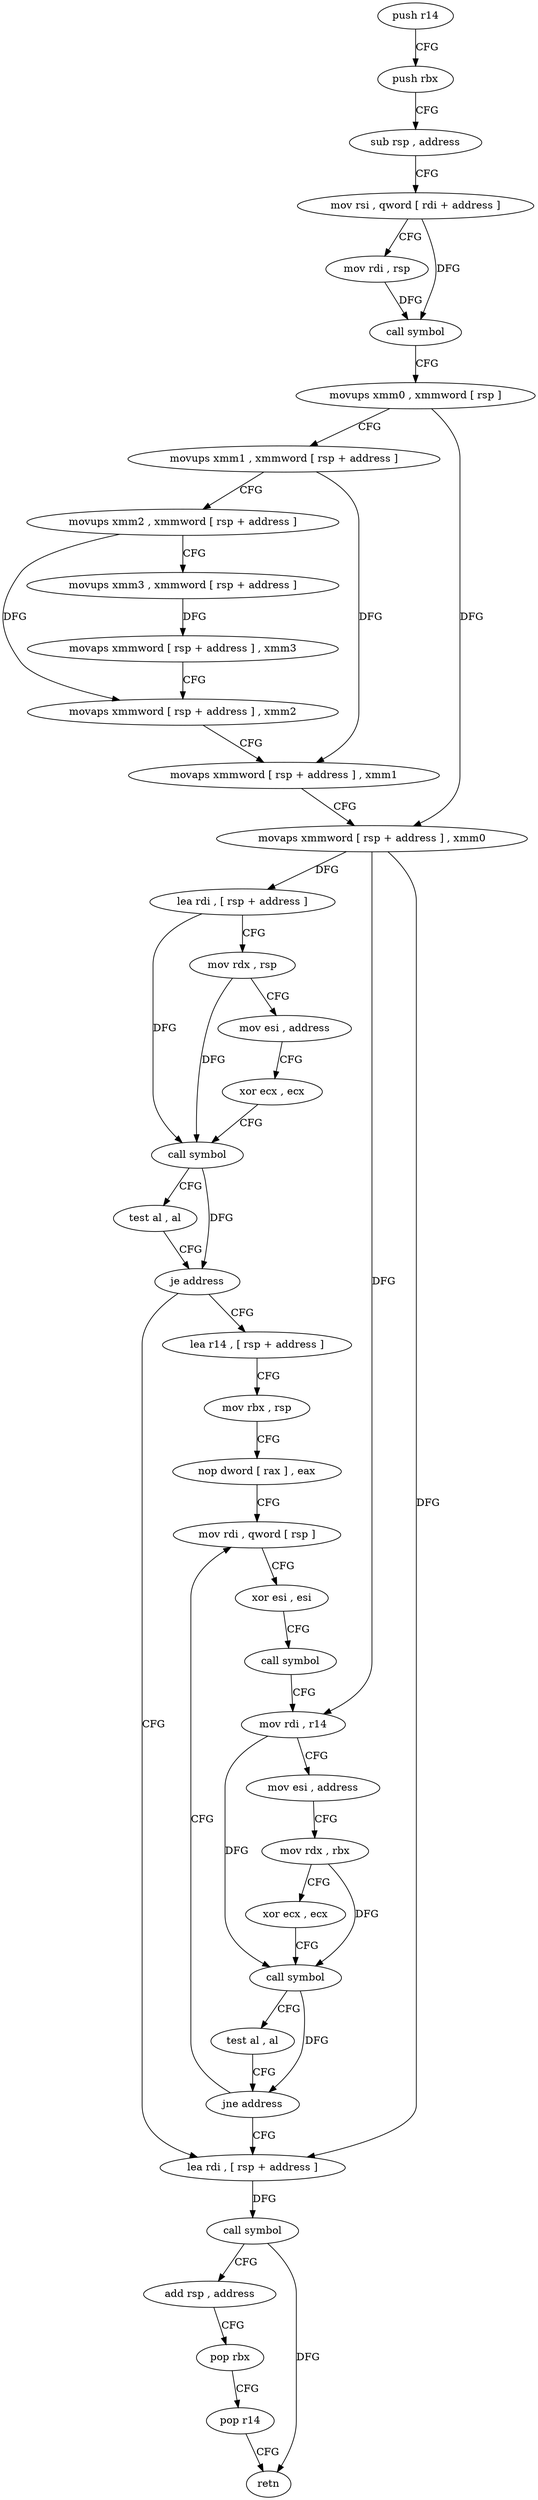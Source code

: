 digraph "func" {
"84512" [label = "push r14" ]
"84514" [label = "push rbx" ]
"84515" [label = "sub rsp , address" ]
"84522" [label = "mov rsi , qword [ rdi + address ]" ]
"84526" [label = "mov rdi , rsp" ]
"84529" [label = "call symbol" ]
"84534" [label = "movups xmm0 , xmmword [ rsp ]" ]
"84538" [label = "movups xmm1 , xmmword [ rsp + address ]" ]
"84543" [label = "movups xmm2 , xmmword [ rsp + address ]" ]
"84548" [label = "movups xmm3 , xmmword [ rsp + address ]" ]
"84553" [label = "movaps xmmword [ rsp + address ] , xmm3" ]
"84558" [label = "movaps xmmword [ rsp + address ] , xmm2" ]
"84563" [label = "movaps xmmword [ rsp + address ] , xmm1" ]
"84568" [label = "movaps xmmword [ rsp + address ] , xmm0" ]
"84573" [label = "lea rdi , [ rsp + address ]" ]
"84578" [label = "mov rdx , rsp" ]
"84581" [label = "mov esi , address" ]
"84586" [label = "xor ecx , ecx" ]
"84588" [label = "call symbol" ]
"84593" [label = "test al , al" ]
"84595" [label = "je address" ]
"84641" [label = "lea rdi , [ rsp + address ]" ]
"84597" [label = "lea r14 , [ rsp + address ]" ]
"84646" [label = "call symbol" ]
"84651" [label = "add rsp , address" ]
"84658" [label = "pop rbx" ]
"84659" [label = "pop r14" ]
"84661" [label = "retn" ]
"84602" [label = "mov rbx , rsp" ]
"84605" [label = "nop dword [ rax ] , eax" ]
"84608" [label = "mov rdi , qword [ rsp ]" ]
"84612" [label = "xor esi , esi" ]
"84614" [label = "call symbol" ]
"84619" [label = "mov rdi , r14" ]
"84622" [label = "mov esi , address" ]
"84627" [label = "mov rdx , rbx" ]
"84630" [label = "xor ecx , ecx" ]
"84632" [label = "call symbol" ]
"84637" [label = "test al , al" ]
"84639" [label = "jne address" ]
"84512" -> "84514" [ label = "CFG" ]
"84514" -> "84515" [ label = "CFG" ]
"84515" -> "84522" [ label = "CFG" ]
"84522" -> "84526" [ label = "CFG" ]
"84522" -> "84529" [ label = "DFG" ]
"84526" -> "84529" [ label = "DFG" ]
"84529" -> "84534" [ label = "CFG" ]
"84534" -> "84538" [ label = "CFG" ]
"84534" -> "84568" [ label = "DFG" ]
"84538" -> "84543" [ label = "CFG" ]
"84538" -> "84563" [ label = "DFG" ]
"84543" -> "84548" [ label = "CFG" ]
"84543" -> "84558" [ label = "DFG" ]
"84548" -> "84553" [ label = "DFG" ]
"84553" -> "84558" [ label = "CFG" ]
"84558" -> "84563" [ label = "CFG" ]
"84563" -> "84568" [ label = "CFG" ]
"84568" -> "84573" [ label = "DFG" ]
"84568" -> "84641" [ label = "DFG" ]
"84568" -> "84619" [ label = "DFG" ]
"84573" -> "84578" [ label = "CFG" ]
"84573" -> "84588" [ label = "DFG" ]
"84578" -> "84581" [ label = "CFG" ]
"84578" -> "84588" [ label = "DFG" ]
"84581" -> "84586" [ label = "CFG" ]
"84586" -> "84588" [ label = "CFG" ]
"84588" -> "84593" [ label = "CFG" ]
"84588" -> "84595" [ label = "DFG" ]
"84593" -> "84595" [ label = "CFG" ]
"84595" -> "84641" [ label = "CFG" ]
"84595" -> "84597" [ label = "CFG" ]
"84641" -> "84646" [ label = "DFG" ]
"84597" -> "84602" [ label = "CFG" ]
"84646" -> "84651" [ label = "CFG" ]
"84646" -> "84661" [ label = "DFG" ]
"84651" -> "84658" [ label = "CFG" ]
"84658" -> "84659" [ label = "CFG" ]
"84659" -> "84661" [ label = "CFG" ]
"84602" -> "84605" [ label = "CFG" ]
"84605" -> "84608" [ label = "CFG" ]
"84608" -> "84612" [ label = "CFG" ]
"84612" -> "84614" [ label = "CFG" ]
"84614" -> "84619" [ label = "CFG" ]
"84619" -> "84622" [ label = "CFG" ]
"84619" -> "84632" [ label = "DFG" ]
"84622" -> "84627" [ label = "CFG" ]
"84627" -> "84630" [ label = "CFG" ]
"84627" -> "84632" [ label = "DFG" ]
"84630" -> "84632" [ label = "CFG" ]
"84632" -> "84637" [ label = "CFG" ]
"84632" -> "84639" [ label = "DFG" ]
"84637" -> "84639" [ label = "CFG" ]
"84639" -> "84608" [ label = "CFG" ]
"84639" -> "84641" [ label = "CFG" ]
}
